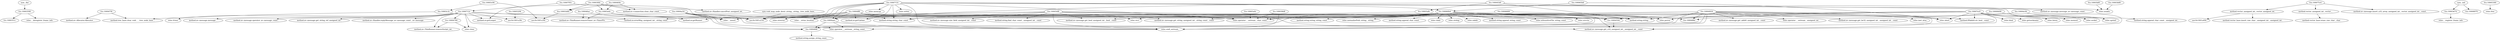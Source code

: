 digraph code {
  "0x100089d8" [label="sym._fini"];
  "0x100089d8" -> "0x10003590";
  "0x10003590" [label="fcn.10003590"];
  "0x10003590" [label="fcn.10003590"];
  "0x10003590" -> "0x1000351c";
  "0x1000351c" [label="fcn.1000351c"];
  "0x10003590" -> "0x1001a4a4";
  "0x1001a4a4" [label="reloc.__deregister_frame_info"];
  "0x100054ac" [label="sym.void_map_node_destr_string__string__tree_node_base_"];
  "0x100054ac" -> "0x1001a234";
  "0x1001a234" [label="aav.0x1001a234"];
  "0x10007a18" [label="method.vector_unsigned_int_.vector_unsigned_int_"];
  "0x10007a18" -> "0x1001a494";
  "0x1001a494" [label="aav.0x1001a494"];
  "0x10007a18" -> "0x1001a2fc";
  "0x1001a2fc" [label="method.vector_base.insert_raw_char__unsigned_int__unsigned_int_"];
  "0x10003334" [label="sym._init"];
  "0x10003334" -> "0x10003674";
  "0x10003674" [label="fcn.10003674"];
  "0x10003334" -> "0x10008970";
  "0x10008970" [label="fcn.10008970"];
  "0x10003674" [label="fcn.10003674"];
  "0x10003674" -> "0x1001a2ac";
  "0x1001a2ac" [label="reloc.__register_frame_info"];
  "0x100079e0" [label="method.vector_unsigned_int_.vector__"];
  "0x100079e0" -> "0x1001a4f4";
  "0x1001a4f4" [label="method.vector_base.erase_raw_char__char_"];
  "0x10003c3c" [label="fcn.10003c3c"];
  "0x10003c3c" -> "0x1001a234";
  "0x1001a234" [label="aav.0x1001a234"];
  "0x10003c3c" -> "0x1001a4fc";
  "0x1001a4fc" [label="method.tree_base.clear_void____tree_node_base__"];
  "0x10003c94" [label="fcn.10003c94"];
  "0x10003c94" -> "0x1001a3f4";
  "0x1001a3f4" [label="aav.0x1001a3f4"];
  "0x10003c94" -> "0x10003c3c";
  "0x10003c3c" [label="fcn.10003c3c"];
  "0x10003e6c" [label="fcn.10003e6c"];
  "0x10003e6c" -> "0x1001a574";
  "0x1001a574" [label="reloc.__assert"];
  "0x10003e6c" -> "0x1001a664";
  "0x1001a664" [label="method.nv.getRunner__"];
  "0x10003e6c" -> "0x1001a54c";
  "0x1001a54c" [label="method.nv::ThinRunner.removeTimer_nv::TimerPtr_"];
  "0x10003e6c" -> "0x1001a234";
  "0x1001a234" [label="aav.0x1001a234"];
  "0x10003d40" [label="fcn.10003d40"];
  "0x10003d40" -> "0x1001a3f4";
  "0x1001a3f4" [label="aav.0x1001a3f4"];
  "0x10003f44" [label="fcn.10003f44"];
  "0x10003f44" -> "0x1001a40c";
  "0x1001a40c" [label="method.nv.getLooper__"];
  "0x10003f44" -> "0x1001a39c";
  "0x1001a39c" [label="method.nv::Handler.cancelPost_unsigned_int_"];
  "0x10003f44" -> "0x1001a3ec";
  "0x1001a3ec" [label="method.nv::Connection.close_char_const_"];
  "0x10003f44" -> "0x10003d40";
  "0x10003d40" [label="fcn.10003d40"];
  "0x10003f44" -> "0x10003e6c";
  "0x10003e6c" [label="fcn.10003e6c"];
  "0x1000404c" [label="fcn.1000404c"];
  "0x1000404c" -> "0x1001a3ec";
  "0x1001a3ec" [label="method.nv::Connection.close_char_const_"];
  "0x1000404c" -> "0x10003d40";
  "0x10003d40" [label="fcn.10003d40"];
  "0x1000404c" -> "0x10003e6c";
  "0x10003e6c" [label="fcn.10003e6c"];
  "0x10003a8c" [label="fcn.10003a8c"];
  "0x10003a8c" -> "0x1001a664";
  "0x1001a664" [label="method.nv.getRunner__"];
  "0x10003a8c" -> "0x1001a19c";
  "0x1001a19c" [label="reloc.abort"];
  "0x100046ac" [label="fcn.100046ac"];
  "0x100046ac" -> "0x1001a664";
  "0x1001a664" [label="method.nv.getRunner__"];
  "0x100046ac" -> "0x1001a54c";
  "0x1001a54c" [label="method.nv::ThinRunner.removeTimer_nv::TimerPtr_"];
  "0x100047f4" [label="fcn.100047f4"];
  "0x100047f4" -> "0x1001a4fc";
  "0x1001a4fc" [label="method.tree_base.clear_void____tree_node_base__"];
  "0x100047f4" -> "0x1001a3cc";
  "0x1001a3cc" [label="method.nv::Allocator.Allocator__"];
  "0x100048f8" [label="fcn.100048f8"];
  "0x100048f8" -> "0x1001a404";
  "0x1001a404" [label="method.string.assign_string_const_"];
  "0x10003a0c" [label="fcn.10003a0c"];
  "0x10003a0c" -> "0x1001a4ac";
  "0x1001a4ac" [label="reloc.operator___ostream__char_const_"];
  "0x10004aec" [label="fcn.10004aec"];
  "0x10004aec" -> "0x100048f8";
  "0x100048f8" [label="fcn.100048f8"];
  "0x10004aec" -> "0x1001a3e4";
  "0x1001a3e4" [label="reloc.operator___ostream__string_const_"];
  "0x10004aec" -> "0x1001a694";
  "0x1001a694" [label="reloc.endl_ostream_"];
  "0x10004594" [label="fcn.10004594"];
  "0x10004594" -> "0x1001a684";
  "0x1001a684" [label="method.nv::message.get_u32_unsigned_int__unsigned_int__const"];
  "0x10003b80" [label="fcn.10003b80"];
  "0x10003b80" -> "0x1001a5d4";
  "0x1001a5d4" [label="reloc.sendto"];
  "0x10004c04" [label="fcn.10004c04"];
  "0x10004c04" -> "0x10004594";
  "0x10004594" [label="fcn.10004594"];
  "0x10004c04" -> "0x1001a2b4";
  "0x1001a2b4" [label="method.string.append_char_const__unsigned_int_"];
  "0x10004c04" -> "0x1001a684";
  "0x1001a684" [label="method.nv::message.get_u32_unsigned_int__unsigned_int__const"];
  "0x10003bf0" [label="fcn.10003bf0"];
  "0x10003bf0" -> "0x1001a5d4";
  "0x1001a5d4" [label="reloc.sendto"];
  "0x10004780" [label="fcn.10004780"];
  "0x10004780" -> "0x1001a484";
  "0x1001a484" [label="method.nv::ThinRunner.removeSocket_int_"];
  "0x10004780" -> "0x1001a424";
  "0x1001a424" [label="reloc.close"];
  "0x10004ff0" [label="fcn.10004ff0"];
  "0x10004ff0" -> "0x1001a68c";
  "0x1001a68c" [label="method.nv.getUptime__"];
  "0x10004ff0" -> "0x1001a264";
  "0x1001a264" [label="reloc.recv"];
  "0x10004ff0" -> "0x1001a2ec";
  "0x1001a2ec" [label="reloc.perror"];
  "0x10004ff0" -> "0x1001a514";
  "0x1001a514" [label="reloc.__errno_location"];
  "0x10004ff0" -> "0x1001a654";
  "0x1001a654" [label="reloc.strerror"];
  "0x10004ff0" -> "0x1001a43c";
  "0x1001a43c" [label="method.string.string_char_const_"];
  "0x10004ff0" -> "0x10004aec";
  "0x10004aec" [label="fcn.10004aec"];
  "0x10004ff0" -> "0x1001a234";
  "0x1001a234" [label="aav.0x1001a234"];
  "0x10005294" [label="fcn.10005294"];
  "0x10005294" -> "0x1001a28c";
  "0x1001a28c" [label="aav.0x1001a28c"];
  "0x10005300" [label="fcn.10005300"];
  "0x10005300" -> "0x1001a5e4";
  "0x1001a5e4" [label="reloc.free"];
  "0x100045d0" [label="fcn.100045d0"];
  "0x100045d0" -> "0x1001a68c";
  "0x1001a68c" [label="method.nv.getUptime__"];
  "0x100045d0" -> "0x1001a3fc";
  "0x1001a3fc" [label="method.nv::message.message_nv::message_const_"];
  "0x100045d0" -> "0x1001a45c";
  "0x1001a45c" [label="method.string.string__"];
  "0x100045d0" -> "0x10003a8c";
  "0x10003a8c" [label="fcn.10003a8c"];
  "0x100075c4" [label="fcn.100075c4"];
  "0x100075c4" -> "0x10007a18";
  "0x10007a18" [label="method.vector_unsigned_int_.vector_unsigned_int_"];
  "0x100075c4" -> "0x1001a63c";
  "0x1001a63c" [label="method.nv::message.insert_u32_array_unsigned_int__vector_unsigned_int__const_"];
  "0x100075c4" -> "0x100079e0";
  "0x100079e0" [label="method.vector_unsigned_int_.vector__"];
  "0x100060b4" [label="fcn.100060b4"];
  "0x100060b4" -> "0x1001a45c";
  "0x1001a45c" [label="method.string.string__"];
  "0x100060b4" -> "0x1001a43c";
  "0x1001a43c" [label="method.string.string_char_const_"];
  "0x100060b4" -> "0x1001a5ec";
  "0x1001a5ec" [label="method.nv::message.get_string_unsigned_int__string_const__const"];
  "0x100060b4" -> "0x100048f8";
  "0x100048f8" [label="fcn.100048f8"];
  "0x100060b4" -> "0x1001a234";
  "0x1001a234" [label="aav.0x1001a234"];
  "0x100060b4" -> "0x1001a274";
  "0x1001a274" [label="reloc.strrchr"];
  "0x100060b4" -> "0x1000488c";
  "0x1000488c" [label="fcn.1000488c"];
  "0x100060b4" -> "0x1001a564";
  "0x1001a564" [label="method.string.string_string_const_"];
  "0x100060b4" -> "0x1001a2f4";
  "0x1001a2f4" [label="reloc.normalizePath_string__string_"];
  "0x100060b4" -> "0x1001a1d4";
  "0x1001a1d4" [label="method.string.append_char_const_"];
  "0x100060b4" -> "0x1001a594";
  "0x1001a594" [label="reloc.chdir"];
  "0x100060b4" -> "0x1001a29c";
  "0x1001a29c" [label="reloc.strdup"];
  "0x100060b4" -> "0x1001a53c";
  "0x1001a53c" [label="reloc.mkdir"];
  "0x100060b4" -> "0x1001a4ac";
  "0x1001a4ac" [label="reloc.operator___ostream__char_const_"];
  "0x100060b4" -> "0x1001a694";
  "0x1001a694" [label="reloc.endl_ostream_"];
  "0x100060b4" -> "0x1001a514";
  "0x1001a514" [label="reloc.__errno_location"];
  "0x100060b4" -> "0x1001a2ec";
  "0x1001a2ec" [label="reloc.perror"];
  "0x100060b4" -> "0x1001a56c";
  "0x1001a56c" [label="method.nv::message.get_bool_unsigned_int__bool__const"];
  "0x100060b4" -> "0x1001a534";
  "0x1001a534" [label="method.string.append_string_const_"];
  "0x100060b4" -> "0x1001a684";
  "0x1001a684" [label="method.nv::message.get_u32_unsigned_int__unsigned_int__const"];
  "0x100060b4" -> "0x1001a61c";
  "0x1001a61c" [label="reloc.isSensitiveFile_string_const_"];
  "0x100060b4" -> "0x10004594";
  "0x10004594" [label="fcn.10004594"];
  "0x100060b4" -> "0x10004aec";
  "0x10004aec" [label="fcn.10004aec"];
  "0x10008408" [label="fcn.10008408"];
  "0x10008408" -> "0x1001a41c";
  "0x1001a41c" [label="reloc.socket"];
  "0x10008408" -> "0x1001a2ec";
  "0x1001a2ec" [label="reloc.perror"];
  "0x10007ec0" [label="fcn.10007ec0"];
  "0x10007ec0" -> "0x1001a4ac";
  "0x1001a4ac" [label="reloc.operator___ostream__char_const_"];
  "0x10007ec0" -> "0x1001a694";
  "0x1001a694" [label="reloc.endl_ostream_"];
  "0x10007ec0" -> "0x1001a574";
  "0x1001a574" [label="reloc.__assert"];
  "0x10007ec0" -> "0x1001a41c";
  "0x1001a41c" [label="reloc.socket"];
  "0x10007ec0" -> "0x1001a21c";
  "0x1001a21c" [label="reloc.memset"];
  "0x10007ec0" -> "0x1001a33c";
  "0x1001a33c" [label="reloc.bind"];
  "0x10007ec0" -> "0x1001a2ec";
  "0x1001a2ec" [label="reloc.perror"];
  "0x10007ec0" -> "0x1001a2e4";
  "0x1001a2e4" [label="reloc.getsockname"];
  "0x10007ec0" -> "0x1001a6bc";
  "0x1001a6bc" [label="reloc.sprintf"];
  "0x10007ec0" -> "0x1001a244";
  "0x1001a244" [label="method.IPAddr6.str_bool__const"];
  "0x10007ec0" -> "0x1001a234";
  "0x1001a234" [label="aav.0x1001a234"];
  "0x10007ec0" -> "0x1000488c";
  "0x1000488c" [label="fcn.1000488c"];
  "0x10007ec0" -> "0x1001a184";
  "0x1001a184" [label="reloc.listen"];
  "0x10007ec0" -> "0x1001a19c";
  "0x1001a19c" [label="reloc.abort"];
  "0x100065b8" [label="fcn.100065b8"];
  "0x100065b8" -> "0x100060b4";
  "0x100060b4" [label="fcn.100060b4"];
  "0x100065b8" -> "0x1001a19c";
  "0x1001a19c" [label="reloc.abort"];
  "0x10004924" [label="fcn.10004924"];
  "0x10004924" -> "0x1001a684";
  "0x1001a684" [label="method.nv::message.get_u32_unsigned_int__unsigned_int__const"];
  "0x10004924" -> "0x1001a45c";
  "0x1001a45c" [label="method.string.string__"];
  "0x10004924" -> "0x1001a71c";
  "0x1001a71c" [label="method.nv::message.get_be32_unsigned_int__unsigned_int__const"];
  "0x10004924" -> "0x1001a62c";
  "0x1001a62c" [label="reloc.inet_ntoa"];
  "0x10004924" -> "0x1000488c";
  "0x1000488c" [label="fcn.1000488c"];
  "0x10004924" -> "0x1001a6d4";
  "0x1001a6d4" [label="method.nv::message.get_addr6_unsigned_int__const"];
  "0x10004924" -> "0x1001a244";
  "0x1001a244" [label="method.IPAddr6.str_bool__const"];
  "0x10004924" -> "0x100048f8";
  "0x100048f8" [label="fcn.100048f8"];
  "0x10004924" -> "0x1001a234";
  "0x1001a234" [label="aav.0x1001a234"];
  "0x10004924" -> "0x1001a4ac";
  "0x1001a4ac" [label="reloc.operator___ostream__char_const_"];
  "0x10004924" -> "0x1001a3e4";
  "0x1001a3e4" [label="reloc.operator___ostream__string_const_"];
  "0x10004924" -> "0x1001a4ec";
  "0x1001a4ec" [label="reloc.operator___ostream__unsigned_int_"];
  "0x10004924" -> "0x1001a694";
  "0x1001a694" [label="reloc.endl_ostream_"];
  "0x1000715c" [label="fcn.1000715c"];
  "0x1000715c" -> "0x100060b4";
  "0x100060b4" [label="fcn.100060b4"];
  "0x1000715c" -> "0x1001a6c4";
  "0x1001a6c4" [label="reloc.memcpy"];
  "0x1000715c" -> "0x1001a6cc";
  "0x1001a6cc" [label="reloc.strlen"];
  "0x1000715c" -> "0x1001a6bc";
  "0x1001a6bc" [label="reloc.sprintf"];
  "0x1000715c" -> "0x1001a68c";
  "0x1001a68c" [label="method.nv.getUptime__"];
  "0x1000715c" -> "0x1001a5d4";
  "0x1001a5d4" [label="reloc.sendto"];
  "0x1000715c" -> "0x1001a4ac";
  "0x1001a4ac" [label="reloc.operator___ostream__char_const_"];
  "0x1000715c" -> "0x1001a514";
  "0x1001a514" [label="reloc.__errno_location"];
  "0x1000715c" -> "0x1001a654";
  "0x1001a654" [label="reloc.strerror"];
  "0x1000715c" -> "0x1001a694";
  "0x1001a694" [label="reloc.endl_ostream_"];
  "0x1000715c" -> "0x1001a43c";
  "0x1001a43c" [label="method.string.string_char_const_"];
  "0x1000715c" -> "0x10004aec";
  "0x10004aec" [label="fcn.10004aec"];
  "0x1000715c" -> "0x1001a234";
  "0x1001a234" [label="aav.0x1001a234"];
  "0x10006684" [label="fcn.10006684"];
  "0x10006684" -> "0x1001a264";
  "0x1001a264" [label="reloc.recv"];
  "0x10006684" -> "0x1001a2ec";
  "0x1001a2ec" [label="reloc.perror"];
  "0x1000712c" [label="fcn.1000712c"];
  "0x1000712c" -> "0x1001a484";
  "0x1001a484" [label="method.nv::ThinRunner.removeSocket_int_"];
  "0x1000712c" -> "0x1001a424";
  "0x1001a424" [label="reloc.close"];
  "0x1000712c" -> "0x1001a284";
  "0x1001a284" [label="reloc.fclose"];
  "0x1000712c" -> "0x10004594";
  "0x10004594" [label="fcn.10004594"];
  "0x1000712c" -> "0x1001a6fc";
  "0x1001a6fc" [label="method.nv::message.message__"];
  "0x1000712c" -> "0x1001a5c4";
  "0x1001a5c4" [label="method.nv.errorMsg_unsigned_int__string_const_"];
  "0x1000712c" -> "0x1001a32c";
  "0x1001a32c" [label="method.nv::message.operator_nv::message_const_"];
  "0x1000712c" -> "0x1001a28c";
  "0x1001a28c" [label="aav.0x1001a28c"];
  "0x1000712c" -> "0x1001a734";
  "0x1001a734" [label="method.nv::message.get_string_ref_unsigned_int_"];
  "0x1000712c" -> "0x100048f8";
  "0x100048f8" [label="fcn.100048f8"];
  "0x1000712c" -> "0x1001a40c";
  "0x1001a40c" [label="method.nv.getLooper__"];
  "0x1000712c" -> "0x1001a254";
  "0x1001a254" [label="method.nv::Handler.replyMessage_nv::message_const__nv::message_"];
  "0x1000712c" -> "0x10004780";
  "0x10004780" [label="fcn.10004780"];
  "0x1000795c" [label="fcn.1000795c"];
  "0x1000795c" -> "0x1000712c";
  "0x1000712c" [label="fcn.1000712c"];
  "0x1000795c" -> "0x1001a234";
  "0x1001a234" [label="aav.0x1001a234"];
  "0x100038d8" [label="fcn.100038d8"];
  "0x100038d8" -> "0x1001a4ac";
  "0x1001a4ac" [label="reloc.operator___ostream__char_const_"];
  "0x100038d8" -> "0x1001a694";
  "0x1001a694" [label="reloc.endl_ostream_"];
  "0x10004a54" [label="fcn.10004a54"];
  "0x10004a54" -> "0x1001a4ac";
  "0x1001a4ac" [label="reloc.operator___ostream__char_const_"];
  "0x10004a54" -> "0x1001a3e4";
  "0x1001a3e4" [label="reloc.operator___ostream__string_const_"];
  "0x10004a54" -> "0x1001a694";
  "0x1001a694" [label="reloc.endl_ostream_"];
  "0x10004a54" -> "0x1001a574";
  "0x1001a574" [label="reloc.__assert"];
  "0x10004a54" -> "0x100048f8";
  "0x100048f8" [label="fcn.100048f8"];
  "0x100054f8" [label="fcn.100054f8"];
  "0x100054f8" -> "0x1001a4ac";
  "0x1001a4ac" [label="reloc.operator___ostream__char_const_"];
  "0x100054f8" -> "0x1001a694";
  "0x1001a694" [label="reloc.endl_ostream_"];
  "0x100054f8" -> "0x1001a684";
  "0x1001a684" [label="method.nv::message.get_u32_unsigned_int__unsigned_int__const"];
  "0x100054f8" -> "0x1001a56c";
  "0x1001a56c" [label="method.nv::message.get_bool_unsigned_int__bool__const"];
  "0x100054f8" -> "0x1001a3dc";
  "0x1001a3dc" [label="method.nv::message.size_field_unsigned_int__const"];
  "0x100054f8" -> "0x1001a45c";
  "0x1001a45c" [label="method.string.string__"];
  "0x100054f8" -> "0x1001a5ec";
  "0x1001a5ec" [label="method.nv::message.get_string_unsigned_int__string_const__const"];
  "0x100054f8" -> "0x1001a234";
  "0x1001a234" [label="aav.0x1001a234"];
  "0x100054f8" -> "0x1001a334";
  "0x1001a334" [label="method.string.find_char_const__unsigned_int__const"];
  "0x100054f8" -> "0x1001a43c";
  "0x1001a43c" [label="method.string.string_char_const_"];
  "0x100054f8" -> "0x1001a5c4";
  "0x1001a5c4" [label="method.nv.errorMsg_unsigned_int__string_const_"];
}